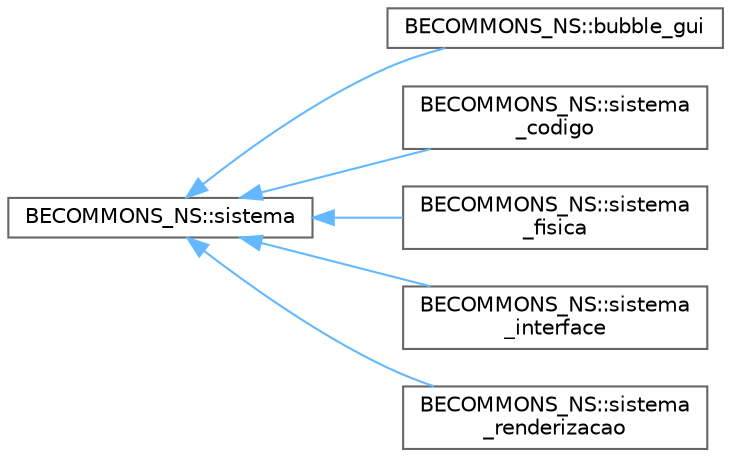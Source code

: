 digraph "Gráfico de Hierarquia de Classes"
{
 // LATEX_PDF_SIZE
  bgcolor="transparent";
  edge [fontname=Helvetica,fontsize=10,labelfontname=Helvetica,labelfontsize=10];
  node [fontname=Helvetica,fontsize=10,shape=box,height=0.2,width=0.4];
  rankdir="LR";
  Node0 [id="Node000000",label="BECOMMONS_NS::sistema",height=0.2,width=0.4,color="grey40", fillcolor="white", style="filled",URL="$classBECOMMONS__NS_1_1sistema.html",tooltip=" "];
  Node0 -> Node1 [id="edge17_Node000000_Node000001",dir="back",color="steelblue1",style="solid",tooltip=" "];
  Node1 [id="Node000001",label="BECOMMONS_NS::bubble_gui",height=0.2,width=0.4,color="grey40", fillcolor="white", style="filled",URL="$classBECOMMONS__NS_1_1bubble__gui.html",tooltip=" "];
  Node0 -> Node2 [id="edge18_Node000000_Node000002",dir="back",color="steelblue1",style="solid",tooltip=" "];
  Node2 [id="Node000002",label="BECOMMONS_NS::sistema\l_codigo",height=0.2,width=0.4,color="grey40", fillcolor="white", style="filled",URL="$classBECOMMONS__NS_1_1sistema__codigo.html",tooltip=" "];
  Node0 -> Node3 [id="edge19_Node000000_Node000003",dir="back",color="steelblue1",style="solid",tooltip=" "];
  Node3 [id="Node000003",label="BECOMMONS_NS::sistema\l_fisica",height=0.2,width=0.4,color="grey40", fillcolor="white", style="filled",URL="$classBECOMMONS__NS_1_1sistema__fisica.html",tooltip=" "];
  Node0 -> Node4 [id="edge20_Node000000_Node000004",dir="back",color="steelblue1",style="solid",tooltip=" "];
  Node4 [id="Node000004",label="BECOMMONS_NS::sistema\l_interface",height=0.2,width=0.4,color="grey40", fillcolor="white", style="filled",URL="$classBECOMMONS__NS_1_1sistema__interface.html",tooltip=" "];
  Node0 -> Node5 [id="edge21_Node000000_Node000005",dir="back",color="steelblue1",style="solid",tooltip=" "];
  Node5 [id="Node000005",label="BECOMMONS_NS::sistema\l_renderizacao",height=0.2,width=0.4,color="grey40", fillcolor="white", style="filled",URL="$classBECOMMONS__NS_1_1sistema__renderizacao.html",tooltip=" "];
}
